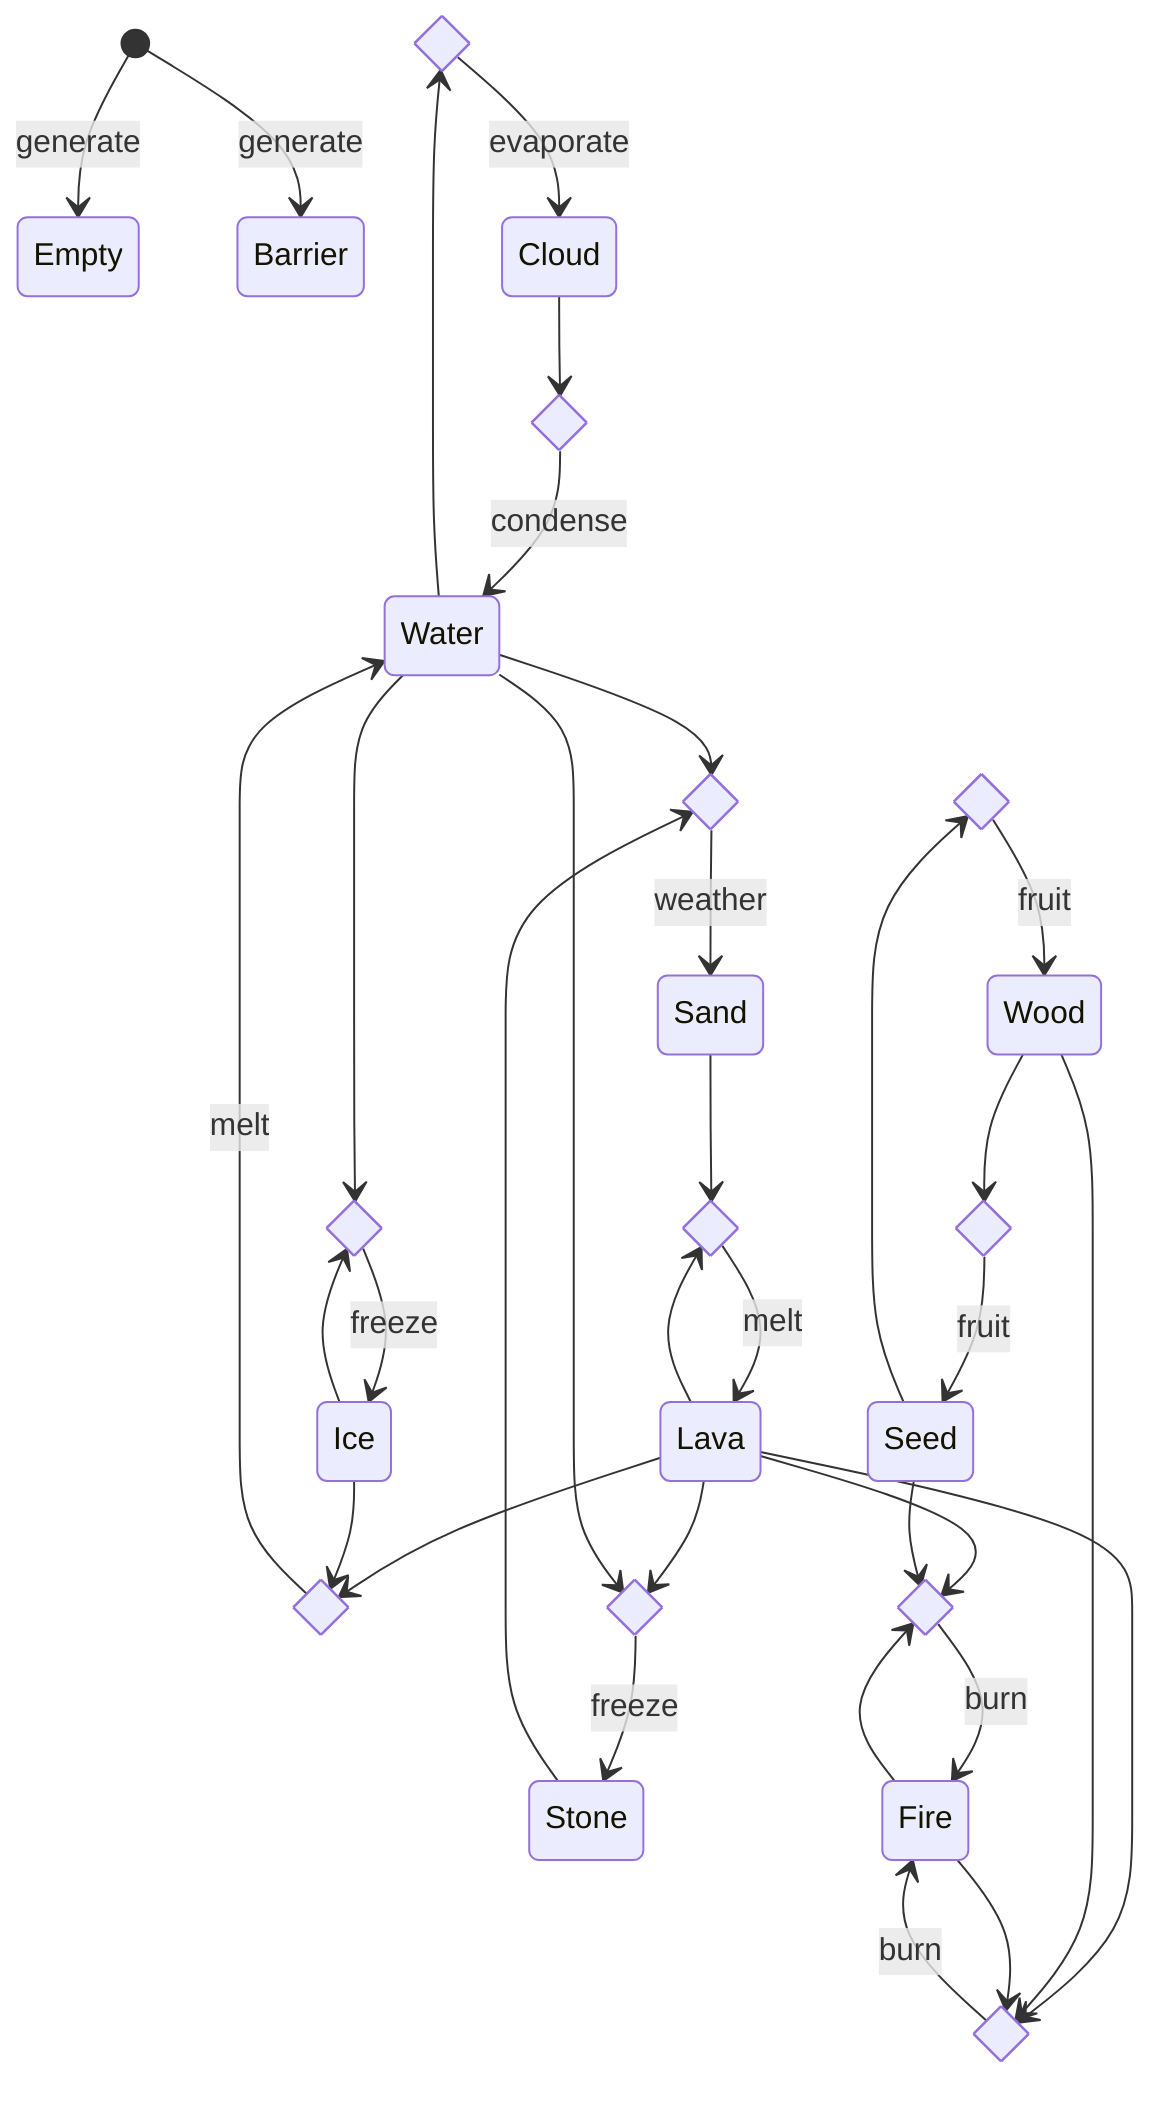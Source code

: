stateDiagram-v2
    state evaporate <<choice>> %% water to cloud
    state condense <<choice>> %% cloud to water
    state weather <<choice>> %% stone to sand
    state water_freeze <<choice>>
    state sand_melt <<choice>> %% sand to lava
    state ice_melt <<choice>> %% ice to sand
    state lava_freeze <<choice>> %% lava to stone
    state seed_burn <<choice>>
    state wood_burn <<choice>>
    state sprout <<choice>>
    state fruit <<choice>>
    [*] --> Empty: generate
    [*] --> Barrier: generate
    Sand --> sand_melt
    Stone --> weather
    Lava --> ice_melt
    Lava --> sand_melt
    Lava --> lava_freeze
    Lava --> seed_burn
    Lava --> wood_burn
    Water --> evaporate
    Water --> weather
    Water --> water_freeze
    Water --> lava_freeze
    Cloud --> condense
    Ice --> ice_melt
    Ice --> water_freeze
    Wood --> wood_burn
    Wood --> fruit
    Seed --> seed_burn
    Seed --> sprout
    Fire --> seed_burn
    Fire --> wood_burn
    evaporate --> Cloud: evaporate
    condense --> Water: condense
    weather --> Sand: weather
    sand_melt --> Lava: melt
    lava_freeze --> Stone: freeze 
    ice_melt --> Water: melt
    water_freeze --> Ice: freeze
    seed_burn --> Fire: burn
    wood_burn --> Fire: burn
    fruit --> Seed: fruit
    sprout --> Wood: fruit